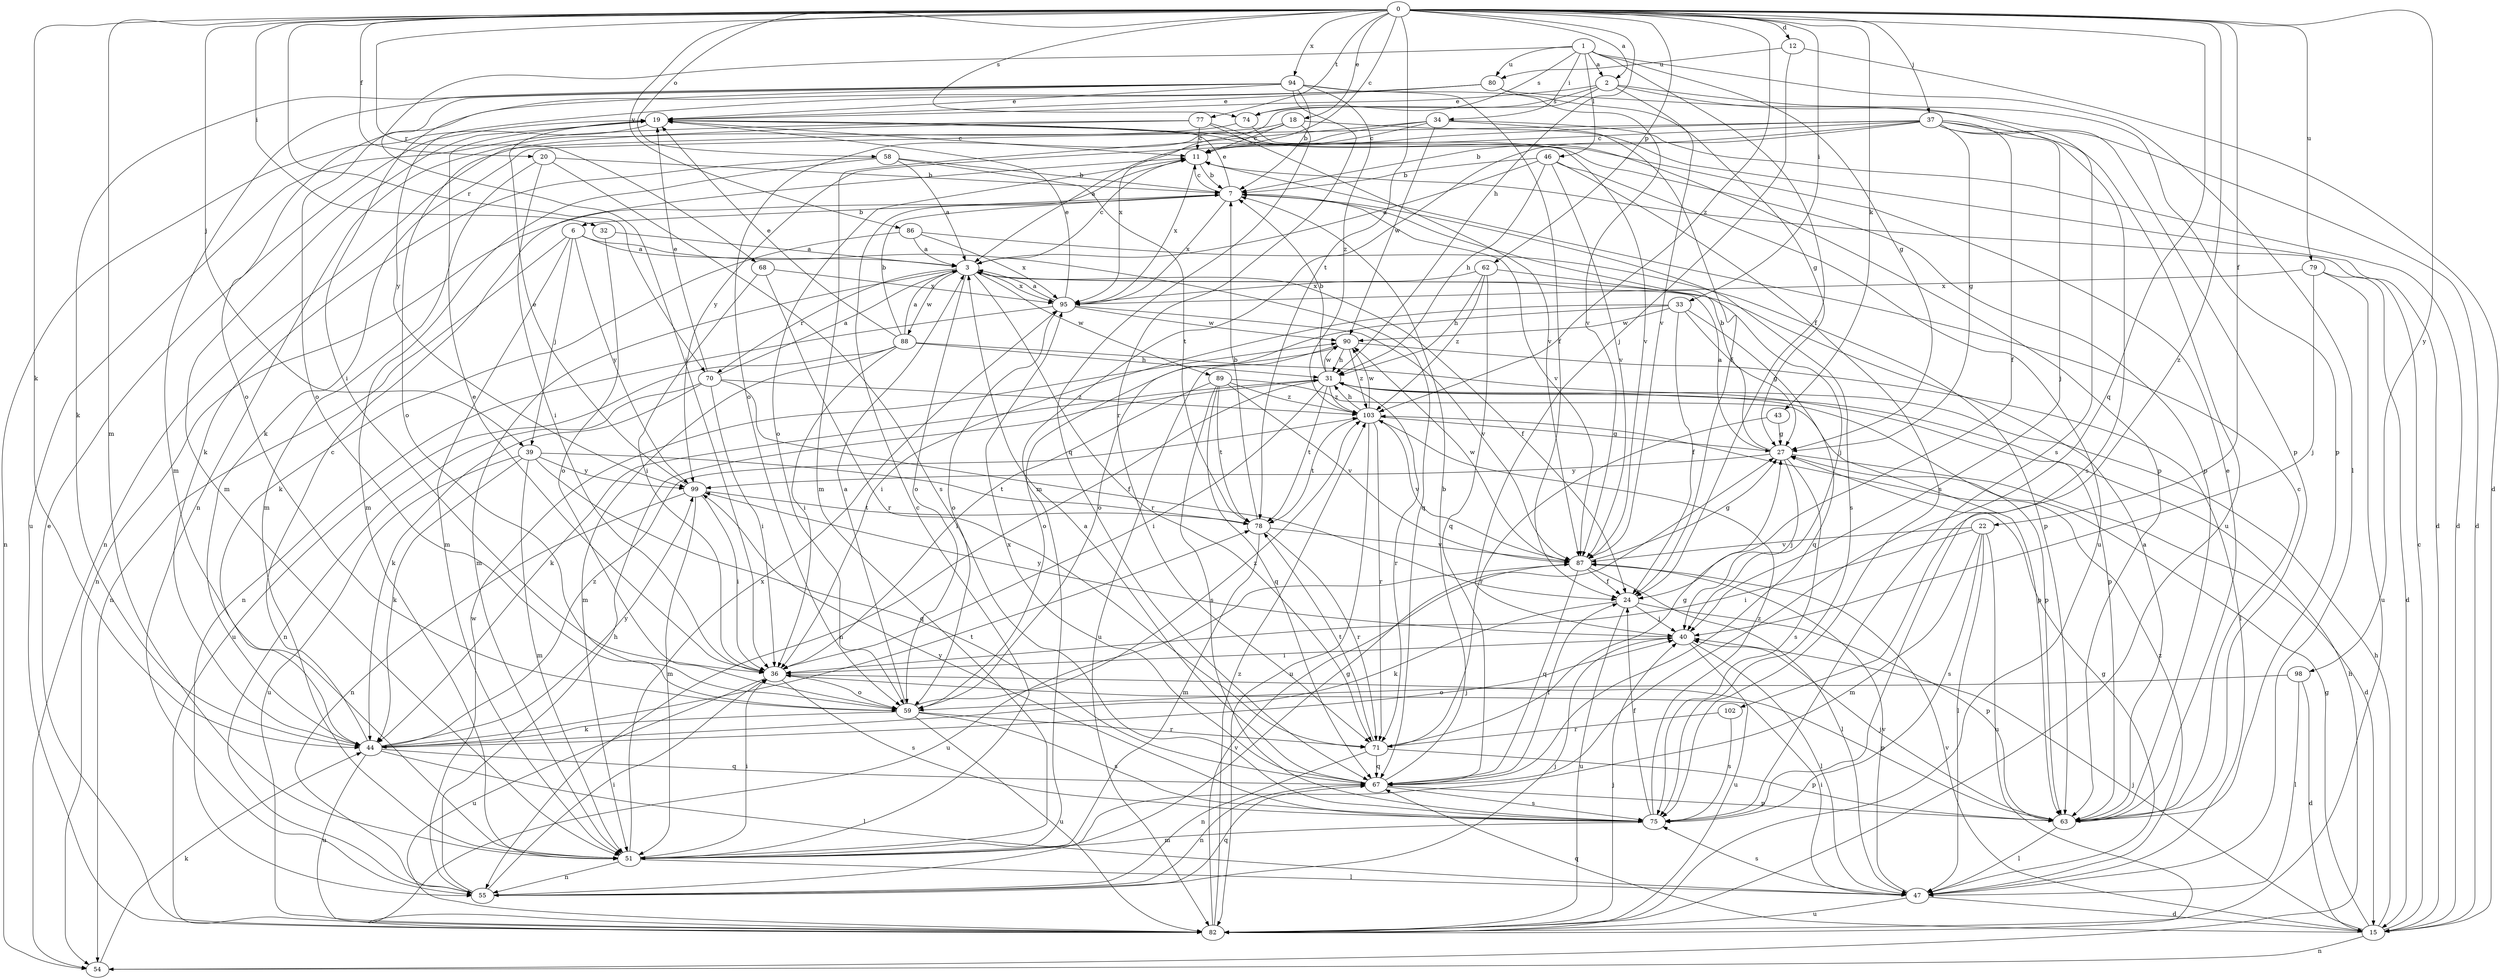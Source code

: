 strict digraph  {
0;
1;
2;
3;
6;
7;
11;
12;
15;
18;
19;
20;
22;
24;
27;
31;
32;
33;
34;
36;
37;
39;
40;
43;
44;
46;
47;
51;
54;
55;
58;
59;
62;
63;
67;
68;
70;
71;
74;
75;
77;
78;
79;
80;
82;
86;
87;
88;
89;
90;
94;
95;
98;
99;
102;
103;
0 -> 2  [label=a];
0 -> 11  [label=c];
0 -> 12  [label=d];
0 -> 18  [label=e];
0 -> 20  [label=f];
0 -> 22  [label=f];
0 -> 31  [label=h];
0 -> 32  [label=i];
0 -> 33  [label=i];
0 -> 37  [label=j];
0 -> 39  [label=j];
0 -> 43  [label=k];
0 -> 44  [label=k];
0 -> 51  [label=m];
0 -> 58  [label=o];
0 -> 62  [label=p];
0 -> 67  [label=q];
0 -> 68  [label=r];
0 -> 70  [label=r];
0 -> 74  [label=s];
0 -> 77  [label=t];
0 -> 78  [label=t];
0 -> 79  [label=u];
0 -> 86  [label=v];
0 -> 94  [label=x];
0 -> 98  [label=y];
0 -> 102  [label=z];
0 -> 103  [label=z];
1 -> 2  [label=a];
1 -> 24  [label=f];
1 -> 27  [label=g];
1 -> 34  [label=i];
1 -> 36  [label=i];
1 -> 46  [label=l];
1 -> 47  [label=l];
1 -> 74  [label=s];
1 -> 80  [label=u];
2 -> 19  [label=e];
2 -> 59  [label=o];
2 -> 63  [label=p];
2 -> 74  [label=s];
2 -> 75  [label=s];
2 -> 87  [label=v];
3 -> 11  [label=c];
3 -> 24  [label=f];
3 -> 51  [label=m];
3 -> 59  [label=o];
3 -> 70  [label=r];
3 -> 71  [label=r];
3 -> 88  [label=w];
3 -> 89  [label=w];
3 -> 95  [label=x];
6 -> 3  [label=a];
6 -> 39  [label=j];
6 -> 51  [label=m];
6 -> 54  [label=n];
6 -> 67  [label=q];
6 -> 99  [label=y];
7 -> 6  [label=b];
7 -> 11  [label=c];
7 -> 19  [label=e];
7 -> 54  [label=n];
7 -> 75  [label=s];
7 -> 87  [label=v];
7 -> 95  [label=x];
11 -> 7  [label=b];
11 -> 59  [label=o];
11 -> 95  [label=x];
12 -> 15  [label=d];
12 -> 40  [label=j];
12 -> 80  [label=u];
15 -> 11  [label=c];
15 -> 27  [label=g];
15 -> 31  [label=h];
15 -> 40  [label=j];
15 -> 54  [label=n];
15 -> 67  [label=q];
15 -> 87  [label=v];
18 -> 11  [label=c];
18 -> 15  [label=d];
18 -> 54  [label=n];
18 -> 67  [label=q];
18 -> 95  [label=x];
19 -> 11  [label=c];
19 -> 51  [label=m];
19 -> 54  [label=n];
19 -> 63  [label=p];
20 -> 7  [label=b];
20 -> 36  [label=i];
20 -> 51  [label=m];
20 -> 75  [label=s];
22 -> 36  [label=i];
22 -> 47  [label=l];
22 -> 51  [label=m];
22 -> 75  [label=s];
22 -> 82  [label=u];
22 -> 87  [label=v];
24 -> 40  [label=j];
24 -> 44  [label=k];
24 -> 63  [label=p];
24 -> 82  [label=u];
27 -> 3  [label=a];
27 -> 7  [label=b];
27 -> 15  [label=d];
27 -> 40  [label=j];
27 -> 75  [label=s];
27 -> 99  [label=y];
31 -> 7  [label=b];
31 -> 36  [label=i];
31 -> 44  [label=k];
31 -> 55  [label=n];
31 -> 63  [label=p];
31 -> 71  [label=r];
31 -> 78  [label=t];
31 -> 90  [label=w];
31 -> 103  [label=z];
32 -> 3  [label=a];
32 -> 59  [label=o];
33 -> 24  [label=f];
33 -> 27  [label=g];
33 -> 36  [label=i];
33 -> 59  [label=o];
33 -> 67  [label=q];
33 -> 90  [label=w];
34 -> 3  [label=a];
34 -> 11  [label=c];
34 -> 15  [label=d];
34 -> 24  [label=f];
34 -> 51  [label=m];
34 -> 90  [label=w];
36 -> 19  [label=e];
36 -> 59  [label=o];
36 -> 63  [label=p];
36 -> 75  [label=s];
36 -> 82  [label=u];
37 -> 7  [label=b];
37 -> 11  [label=c];
37 -> 15  [label=d];
37 -> 24  [label=f];
37 -> 27  [label=g];
37 -> 40  [label=j];
37 -> 44  [label=k];
37 -> 51  [label=m];
37 -> 75  [label=s];
37 -> 82  [label=u];
37 -> 99  [label=y];
39 -> 44  [label=k];
39 -> 51  [label=m];
39 -> 67  [label=q];
39 -> 78  [label=t];
39 -> 82  [label=u];
39 -> 99  [label=y];
40 -> 36  [label=i];
40 -> 47  [label=l];
40 -> 82  [label=u];
40 -> 99  [label=y];
43 -> 27  [label=g];
43 -> 71  [label=r];
44 -> 11  [label=c];
44 -> 40  [label=j];
44 -> 47  [label=l];
44 -> 67  [label=q];
44 -> 78  [label=t];
44 -> 82  [label=u];
44 -> 99  [label=y];
44 -> 103  [label=z];
46 -> 3  [label=a];
46 -> 7  [label=b];
46 -> 31  [label=h];
46 -> 75  [label=s];
46 -> 82  [label=u];
46 -> 87  [label=v];
47 -> 15  [label=d];
47 -> 27  [label=g];
47 -> 36  [label=i];
47 -> 75  [label=s];
47 -> 82  [label=u];
47 -> 87  [label=v];
47 -> 103  [label=z];
51 -> 11  [label=c];
51 -> 36  [label=i];
51 -> 47  [label=l];
51 -> 55  [label=n];
51 -> 95  [label=x];
54 -> 31  [label=h];
54 -> 44  [label=k];
55 -> 27  [label=g];
55 -> 31  [label=h];
55 -> 36  [label=i];
55 -> 40  [label=j];
55 -> 67  [label=q];
55 -> 90  [label=w];
58 -> 3  [label=a];
58 -> 7  [label=b];
58 -> 44  [label=k];
58 -> 51  [label=m];
58 -> 78  [label=t];
59 -> 3  [label=a];
59 -> 44  [label=k];
59 -> 71  [label=r];
59 -> 75  [label=s];
59 -> 82  [label=u];
59 -> 103  [label=z];
62 -> 31  [label=h];
62 -> 40  [label=j];
62 -> 67  [label=q];
62 -> 95  [label=x];
62 -> 103  [label=z];
63 -> 3  [label=a];
63 -> 11  [label=c];
63 -> 19  [label=e];
63 -> 40  [label=j];
63 -> 47  [label=l];
67 -> 3  [label=a];
67 -> 7  [label=b];
67 -> 24  [label=f];
67 -> 55  [label=n];
67 -> 63  [label=p];
67 -> 75  [label=s];
67 -> 95  [label=x];
68 -> 36  [label=i];
68 -> 71  [label=r];
68 -> 95  [label=x];
70 -> 3  [label=a];
70 -> 19  [label=e];
70 -> 24  [label=f];
70 -> 36  [label=i];
70 -> 44  [label=k];
70 -> 55  [label=n];
70 -> 103  [label=z];
71 -> 27  [label=g];
71 -> 55  [label=n];
71 -> 63  [label=p];
71 -> 67  [label=q];
71 -> 78  [label=t];
74 -> 55  [label=n];
74 -> 87  [label=v];
75 -> 24  [label=f];
75 -> 51  [label=m];
75 -> 99  [label=y];
75 -> 103  [label=z];
77 -> 11  [label=c];
77 -> 59  [label=o];
77 -> 63  [label=p];
77 -> 82  [label=u];
77 -> 87  [label=v];
78 -> 7  [label=b];
78 -> 51  [label=m];
78 -> 71  [label=r];
78 -> 87  [label=v];
79 -> 15  [label=d];
79 -> 40  [label=j];
79 -> 82  [label=u];
79 -> 95  [label=x];
80 -> 19  [label=e];
80 -> 27  [label=g];
80 -> 59  [label=o];
80 -> 63  [label=p];
80 -> 99  [label=y];
82 -> 19  [label=e];
82 -> 40  [label=j];
82 -> 87  [label=v];
82 -> 103  [label=z];
86 -> 3  [label=a];
86 -> 44  [label=k];
86 -> 63  [label=p];
86 -> 95  [label=x];
87 -> 24  [label=f];
87 -> 27  [label=g];
87 -> 47  [label=l];
87 -> 67  [label=q];
87 -> 82  [label=u];
87 -> 90  [label=w];
88 -> 3  [label=a];
88 -> 7  [label=b];
88 -> 19  [label=e];
88 -> 31  [label=h];
88 -> 36  [label=i];
88 -> 51  [label=m];
88 -> 63  [label=p];
88 -> 82  [label=u];
89 -> 36  [label=i];
89 -> 63  [label=p];
89 -> 67  [label=q];
89 -> 75  [label=s];
89 -> 78  [label=t];
89 -> 87  [label=v];
89 -> 103  [label=z];
90 -> 31  [label=h];
90 -> 47  [label=l];
90 -> 59  [label=o];
90 -> 82  [label=u];
90 -> 103  [label=z];
94 -> 7  [label=b];
94 -> 19  [label=e];
94 -> 24  [label=f];
94 -> 36  [label=i];
94 -> 44  [label=k];
94 -> 51  [label=m];
94 -> 59  [label=o];
94 -> 71  [label=r];
94 -> 87  [label=v];
94 -> 103  [label=z];
95 -> 3  [label=a];
95 -> 19  [label=e];
95 -> 55  [label=n];
95 -> 59  [label=o];
95 -> 87  [label=v];
95 -> 90  [label=w];
98 -> 15  [label=d];
98 -> 47  [label=l];
98 -> 59  [label=o];
99 -> 19  [label=e];
99 -> 36  [label=i];
99 -> 51  [label=m];
99 -> 55  [label=n];
99 -> 78  [label=t];
102 -> 71  [label=r];
102 -> 75  [label=s];
103 -> 27  [label=g];
103 -> 31  [label=h];
103 -> 71  [label=r];
103 -> 78  [label=t];
103 -> 82  [label=u];
103 -> 87  [label=v];
103 -> 90  [label=w];
}
